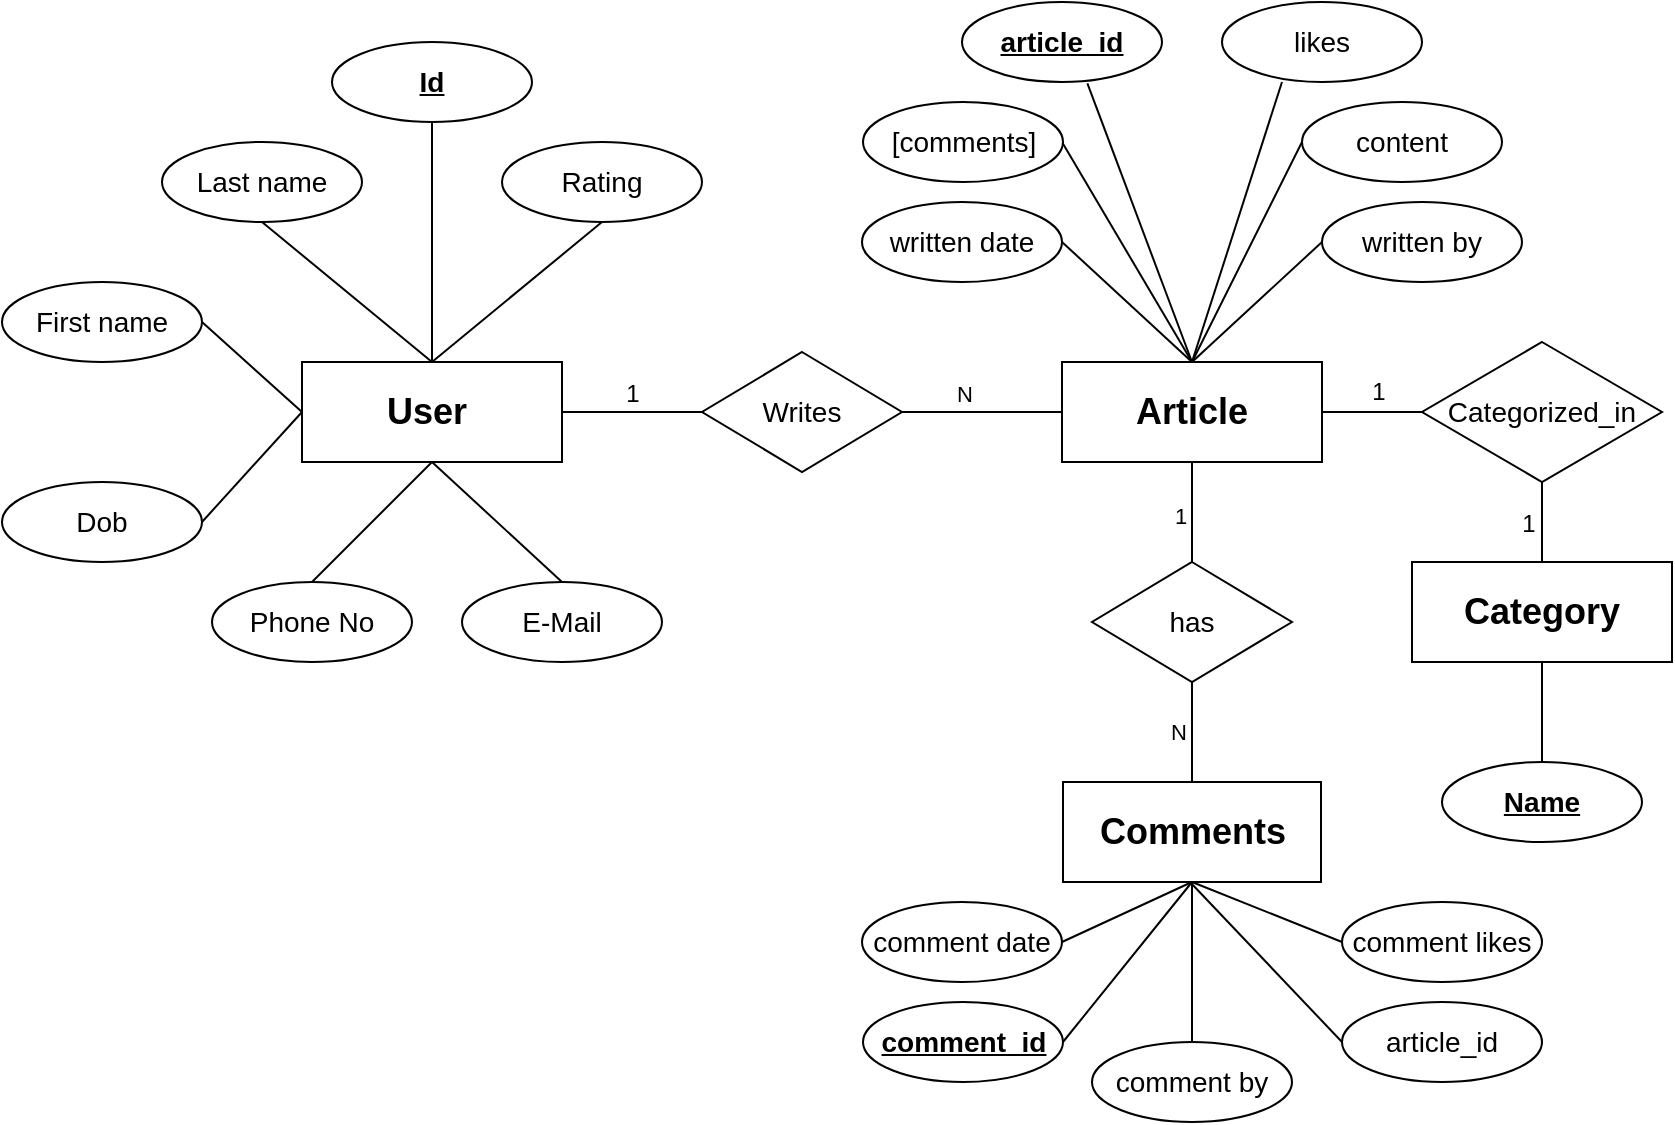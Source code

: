 <mxfile version="24.0.0" type="device">
  <diagram name="Page-1" id="_APaYUxMuzZYLyiA_YeT">
    <mxGraphModel dx="1477" dy="614" grid="1" gridSize="10" guides="1" tooltips="1" connect="1" arrows="1" fold="1" page="1" pageScale="1" pageWidth="850" pageHeight="1100" math="0" shadow="0">
      <root>
        <mxCell id="0" />
        <mxCell id="1" parent="0" />
        <mxCell id="hq5-iCGdHiGfxWnnt3Ot-1" value="&lt;font style=&quot;font-size: 18px;&quot;&gt;&lt;b&gt;User&amp;nbsp;&lt;/b&gt;&lt;/font&gt;" style="whiteSpace=wrap;html=1;align=center;" vertex="1" parent="1">
          <mxGeometry x="370" y="210" width="130" height="50" as="geometry" />
        </mxCell>
        <mxCell id="hq5-iCGdHiGfxWnnt3Ot-3" value="&lt;font style=&quot;font-size: 14px;&quot;&gt;E-Mail&lt;/font&gt;" style="ellipse;whiteSpace=wrap;html=1;align=center;" vertex="1" parent="1">
          <mxGeometry x="450" y="320" width="100" height="40" as="geometry" />
        </mxCell>
        <mxCell id="hq5-iCGdHiGfxWnnt3Ot-4" value="&lt;font style=&quot;font-size: 14px;&quot;&gt;&lt;b&gt;Id&lt;/b&gt;&lt;/font&gt;" style="ellipse;whiteSpace=wrap;html=1;align=center;fontStyle=4;" vertex="1" parent="1">
          <mxGeometry x="385" y="50" width="100" height="40" as="geometry" />
        </mxCell>
        <mxCell id="hq5-iCGdHiGfxWnnt3Ot-5" value="&lt;font style=&quot;font-size: 14px;&quot;&gt;First name&lt;/font&gt;" style="ellipse;whiteSpace=wrap;html=1;align=center;" vertex="1" parent="1">
          <mxGeometry x="220" y="170" width="100" height="40" as="geometry" />
        </mxCell>
        <mxCell id="hq5-iCGdHiGfxWnnt3Ot-6" value="&lt;font style=&quot;font-size: 14px;&quot;&gt;Dob&lt;/font&gt;" style="ellipse;whiteSpace=wrap;html=1;align=center;" vertex="1" parent="1">
          <mxGeometry x="220" y="270" width="100" height="40" as="geometry" />
        </mxCell>
        <mxCell id="hq5-iCGdHiGfxWnnt3Ot-7" value="&lt;font style=&quot;font-size: 14px;&quot;&gt;Last name&lt;/font&gt;" style="ellipse;whiteSpace=wrap;html=1;align=center;" vertex="1" parent="1">
          <mxGeometry x="300" y="100" width="100" height="40" as="geometry" />
        </mxCell>
        <mxCell id="hq5-iCGdHiGfxWnnt3Ot-8" value="&lt;font style=&quot;font-size: 14px;&quot;&gt;Phone No&lt;/font&gt;" style="ellipse;whiteSpace=wrap;html=1;align=center;" vertex="1" parent="1">
          <mxGeometry x="325" y="320" width="100" height="40" as="geometry" />
        </mxCell>
        <mxCell id="hq5-iCGdHiGfxWnnt3Ot-9" value="&lt;font style=&quot;font-size: 14px;&quot;&gt;Rating&lt;/font&gt;" style="ellipse;whiteSpace=wrap;html=1;align=center;" vertex="1" parent="1">
          <mxGeometry x="470" y="100" width="100" height="40" as="geometry" />
        </mxCell>
        <mxCell id="hq5-iCGdHiGfxWnnt3Ot-10" value="" style="endArrow=none;html=1;rounded=0;entryX=0.5;entryY=1;entryDx=0;entryDy=0;" edge="1" parent="1" source="hq5-iCGdHiGfxWnnt3Ot-1" target="hq5-iCGdHiGfxWnnt3Ot-4">
          <mxGeometry relative="1" as="geometry">
            <mxPoint x="340" y="230" as="sourcePoint" />
            <mxPoint x="500" y="230" as="targetPoint" />
          </mxGeometry>
        </mxCell>
        <mxCell id="hq5-iCGdHiGfxWnnt3Ot-12" value="" style="endArrow=none;html=1;rounded=0;entryX=1;entryY=0.5;entryDx=0;entryDy=0;exitX=0;exitY=0.5;exitDx=0;exitDy=0;" edge="1" parent="1" source="hq5-iCGdHiGfxWnnt3Ot-1" target="hq5-iCGdHiGfxWnnt3Ot-6">
          <mxGeometry relative="1" as="geometry">
            <mxPoint x="370" y="230" as="sourcePoint" />
            <mxPoint x="445" y="140" as="targetPoint" />
          </mxGeometry>
        </mxCell>
        <mxCell id="hq5-iCGdHiGfxWnnt3Ot-13" value="" style="endArrow=none;html=1;rounded=0;entryX=1;entryY=0.5;entryDx=0;entryDy=0;exitX=0;exitY=0.5;exitDx=0;exitDy=0;" edge="1" parent="1" source="hq5-iCGdHiGfxWnnt3Ot-1" target="hq5-iCGdHiGfxWnnt3Ot-5">
          <mxGeometry relative="1" as="geometry">
            <mxPoint x="455" y="230" as="sourcePoint" />
            <mxPoint x="455" y="150" as="targetPoint" />
          </mxGeometry>
        </mxCell>
        <mxCell id="hq5-iCGdHiGfxWnnt3Ot-14" value="" style="endArrow=none;html=1;rounded=0;entryX=0.5;entryY=1;entryDx=0;entryDy=0;exitX=0.5;exitY=0;exitDx=0;exitDy=0;" edge="1" parent="1" source="hq5-iCGdHiGfxWnnt3Ot-1" target="hq5-iCGdHiGfxWnnt3Ot-7">
          <mxGeometry relative="1" as="geometry">
            <mxPoint x="465" y="240" as="sourcePoint" />
            <mxPoint x="465" y="160" as="targetPoint" />
          </mxGeometry>
        </mxCell>
        <mxCell id="hq5-iCGdHiGfxWnnt3Ot-15" value="" style="endArrow=none;html=1;rounded=0;entryX=0.5;entryY=1;entryDx=0;entryDy=0;exitX=0.5;exitY=0;exitDx=0;exitDy=0;" edge="1" parent="1" source="hq5-iCGdHiGfxWnnt3Ot-1" target="hq5-iCGdHiGfxWnnt3Ot-9">
          <mxGeometry relative="1" as="geometry">
            <mxPoint x="475" y="250" as="sourcePoint" />
            <mxPoint x="475" y="170" as="targetPoint" />
          </mxGeometry>
        </mxCell>
        <mxCell id="hq5-iCGdHiGfxWnnt3Ot-16" value="" style="endArrow=none;html=1;rounded=0;entryX=0.5;entryY=0;entryDx=0;entryDy=0;exitX=0.5;exitY=1;exitDx=0;exitDy=0;" edge="1" parent="1" source="hq5-iCGdHiGfxWnnt3Ot-1" target="hq5-iCGdHiGfxWnnt3Ot-3">
          <mxGeometry relative="1" as="geometry">
            <mxPoint x="485" y="260" as="sourcePoint" />
            <mxPoint x="485" y="180" as="targetPoint" />
          </mxGeometry>
        </mxCell>
        <mxCell id="hq5-iCGdHiGfxWnnt3Ot-17" value="" style="endArrow=none;html=1;rounded=0;entryX=0.5;entryY=0;entryDx=0;entryDy=0;exitX=0.5;exitY=1;exitDx=0;exitDy=0;" edge="1" parent="1" source="hq5-iCGdHiGfxWnnt3Ot-1" target="hq5-iCGdHiGfxWnnt3Ot-8">
          <mxGeometry relative="1" as="geometry">
            <mxPoint x="495" y="270" as="sourcePoint" />
            <mxPoint x="495" y="190" as="targetPoint" />
          </mxGeometry>
        </mxCell>
        <mxCell id="hq5-iCGdHiGfxWnnt3Ot-18" value="&lt;font style=&quot;font-size: 18px;&quot;&gt;&lt;b&gt;Article&lt;/b&gt;&lt;/font&gt;" style="whiteSpace=wrap;html=1;align=center;" vertex="1" parent="1">
          <mxGeometry x="750" y="210" width="130" height="50" as="geometry" />
        </mxCell>
        <mxCell id="hq5-iCGdHiGfxWnnt3Ot-19" value="&lt;font style=&quot;font-size: 14px;&quot;&gt;Writes&lt;/font&gt;" style="shape=rhombus;perimeter=rhombusPerimeter;whiteSpace=wrap;html=1;align=center;" vertex="1" parent="1">
          <mxGeometry x="570" y="205" width="100" height="60" as="geometry" />
        </mxCell>
        <mxCell id="hq5-iCGdHiGfxWnnt3Ot-20" value="" style="endArrow=none;html=1;rounded=0;entryX=0;entryY=0.5;entryDx=0;entryDy=0;exitX=1;exitY=0.5;exitDx=0;exitDy=0;exitPerimeter=0;" edge="1" parent="1" source="hq5-iCGdHiGfxWnnt3Ot-1" target="hq5-iCGdHiGfxWnnt3Ot-19">
          <mxGeometry relative="1" as="geometry">
            <mxPoint x="490" y="230" as="sourcePoint" />
            <mxPoint x="650" y="230" as="targetPoint" />
          </mxGeometry>
        </mxCell>
        <mxCell id="hq5-iCGdHiGfxWnnt3Ot-36" value="&lt;font style=&quot;font-size: 12px;&quot;&gt;1&lt;/font&gt;" style="edgeLabel;html=1;align=center;verticalAlign=middle;resizable=0;points=[];" vertex="1" connectable="0" parent="hq5-iCGdHiGfxWnnt3Ot-20">
          <mxGeometry x="-0.133" relative="1" as="geometry">
            <mxPoint x="4" y="-9" as="offset" />
          </mxGeometry>
        </mxCell>
        <mxCell id="hq5-iCGdHiGfxWnnt3Ot-21" value="" style="endArrow=none;html=1;rounded=0;entryX=0;entryY=0.5;entryDx=0;entryDy=0;exitX=1;exitY=0.5;exitDx=0;exitDy=0;" edge="1" parent="1" source="hq5-iCGdHiGfxWnnt3Ot-19" target="hq5-iCGdHiGfxWnnt3Ot-18">
          <mxGeometry relative="1" as="geometry">
            <mxPoint x="510" y="245" as="sourcePoint" />
            <mxPoint x="580" y="245" as="targetPoint" />
          </mxGeometry>
        </mxCell>
        <mxCell id="hq5-iCGdHiGfxWnnt3Ot-37" value="N" style="edgeLabel;html=1;align=center;verticalAlign=middle;resizable=0;points=[];" vertex="1" connectable="0" parent="hq5-iCGdHiGfxWnnt3Ot-21">
          <mxGeometry x="-0.267" y="-2" relative="1" as="geometry">
            <mxPoint x="1" y="-11" as="offset" />
          </mxGeometry>
        </mxCell>
        <mxCell id="hq5-iCGdHiGfxWnnt3Ot-23" value="&lt;font style=&quot;font-size: 14px;&quot;&gt;likes&lt;/font&gt;" style="ellipse;whiteSpace=wrap;html=1;align=center;" vertex="1" parent="1">
          <mxGeometry x="830" y="30" width="100" height="40" as="geometry" />
        </mxCell>
        <mxCell id="hq5-iCGdHiGfxWnnt3Ot-24" value="&lt;font style=&quot;font-size: 14px;&quot;&gt;written date&lt;/font&gt;" style="ellipse;whiteSpace=wrap;html=1;align=center;" vertex="1" parent="1">
          <mxGeometry x="650" y="130" width="100" height="40" as="geometry" />
        </mxCell>
        <mxCell id="hq5-iCGdHiGfxWnnt3Ot-25" value="&lt;font style=&quot;font-size: 14px;&quot;&gt;written by&lt;/font&gt;" style="ellipse;whiteSpace=wrap;html=1;align=center;" vertex="1" parent="1">
          <mxGeometry x="880" y="130" width="100" height="40" as="geometry" />
        </mxCell>
        <mxCell id="hq5-iCGdHiGfxWnnt3Ot-26" value="&lt;span style=&quot;font-size: 14px;&quot;&gt;content&lt;/span&gt;" style="ellipse;whiteSpace=wrap;html=1;align=center;" vertex="1" parent="1">
          <mxGeometry x="870" y="80" width="100" height="40" as="geometry" />
        </mxCell>
        <mxCell id="hq5-iCGdHiGfxWnnt3Ot-28" value="&lt;font style=&quot;font-size: 14px;&quot;&gt;&lt;b&gt;article_id&lt;/b&gt;&lt;/font&gt;" style="ellipse;whiteSpace=wrap;html=1;align=center;fontStyle=4;" vertex="1" parent="1">
          <mxGeometry x="700" y="30" width="100" height="40" as="geometry" />
        </mxCell>
        <mxCell id="hq5-iCGdHiGfxWnnt3Ot-30" value="" style="endArrow=none;html=1;rounded=0;entryX=0;entryY=0.5;entryDx=0;entryDy=0;exitX=0.5;exitY=0;exitDx=0;exitDy=0;" edge="1" parent="1" source="hq5-iCGdHiGfxWnnt3Ot-18" target="hq5-iCGdHiGfxWnnt3Ot-25">
          <mxGeometry relative="1" as="geometry">
            <mxPoint x="445" y="220" as="sourcePoint" />
            <mxPoint x="530" y="150" as="targetPoint" />
          </mxGeometry>
        </mxCell>
        <mxCell id="hq5-iCGdHiGfxWnnt3Ot-31" value="" style="endArrow=none;html=1;rounded=0;entryX=0;entryY=0.5;entryDx=0;entryDy=0;exitX=0.5;exitY=0;exitDx=0;exitDy=0;" edge="1" parent="1" source="hq5-iCGdHiGfxWnnt3Ot-18" target="hq5-iCGdHiGfxWnnt3Ot-26">
          <mxGeometry relative="1" as="geometry">
            <mxPoint x="455" y="230" as="sourcePoint" />
            <mxPoint x="540" y="160" as="targetPoint" />
          </mxGeometry>
        </mxCell>
        <mxCell id="hq5-iCGdHiGfxWnnt3Ot-32" value="" style="endArrow=none;html=1;rounded=0;entryX=0.3;entryY=1;entryDx=0;entryDy=0;exitX=0.5;exitY=0;exitDx=0;exitDy=0;entryPerimeter=0;" edge="1" parent="1" source="hq5-iCGdHiGfxWnnt3Ot-18" target="hq5-iCGdHiGfxWnnt3Ot-23">
          <mxGeometry relative="1" as="geometry">
            <mxPoint x="465" y="240" as="sourcePoint" />
            <mxPoint x="550" y="170" as="targetPoint" />
          </mxGeometry>
        </mxCell>
        <mxCell id="hq5-iCGdHiGfxWnnt3Ot-33" value="" style="endArrow=none;html=1;rounded=0;entryX=0.627;entryY=1.017;entryDx=0;entryDy=0;exitX=0.5;exitY=0;exitDx=0;exitDy=0;entryPerimeter=0;" edge="1" parent="1" source="hq5-iCGdHiGfxWnnt3Ot-18" target="hq5-iCGdHiGfxWnnt3Ot-28">
          <mxGeometry relative="1" as="geometry">
            <mxPoint x="475" y="250" as="sourcePoint" />
            <mxPoint x="560" y="180" as="targetPoint" />
          </mxGeometry>
        </mxCell>
        <mxCell id="hq5-iCGdHiGfxWnnt3Ot-34" value="" style="endArrow=none;html=1;rounded=0;entryX=1;entryY=0.5;entryDx=0;entryDy=0;exitX=0.5;exitY=0;exitDx=0;exitDy=0;" edge="1" parent="1" source="hq5-iCGdHiGfxWnnt3Ot-18">
          <mxGeometry relative="1" as="geometry">
            <mxPoint x="485" y="260" as="sourcePoint" />
            <mxPoint x="750" y="100" as="targetPoint" />
          </mxGeometry>
        </mxCell>
        <mxCell id="hq5-iCGdHiGfxWnnt3Ot-35" value="" style="endArrow=none;html=1;rounded=0;entryX=1;entryY=0.5;entryDx=0;entryDy=0;exitX=0.5;exitY=0;exitDx=0;exitDy=0;" edge="1" parent="1" source="hq5-iCGdHiGfxWnnt3Ot-18" target="hq5-iCGdHiGfxWnnt3Ot-24">
          <mxGeometry relative="1" as="geometry">
            <mxPoint x="495" y="270" as="sourcePoint" />
            <mxPoint x="580" y="200" as="targetPoint" />
          </mxGeometry>
        </mxCell>
        <mxCell id="hq5-iCGdHiGfxWnnt3Ot-39" value="&lt;font style=&quot;font-size: 18px;&quot;&gt;&lt;b&gt;Comments&lt;/b&gt;&lt;/font&gt;" style="whiteSpace=wrap;html=1;align=center;" vertex="1" parent="1">
          <mxGeometry x="750.5" y="420" width="129" height="50" as="geometry" />
        </mxCell>
        <mxCell id="hq5-iCGdHiGfxWnnt3Ot-40" value="&lt;font style=&quot;font-size: 14px;&quot;&gt;has&lt;/font&gt;" style="shape=rhombus;perimeter=rhombusPerimeter;whiteSpace=wrap;html=1;align=center;" vertex="1" parent="1">
          <mxGeometry x="765" y="310" width="100" height="60" as="geometry" />
        </mxCell>
        <mxCell id="hq5-iCGdHiGfxWnnt3Ot-41" value="" style="endArrow=none;html=1;rounded=0;entryX=0.5;entryY=0;entryDx=0;entryDy=0;exitX=0.5;exitY=1;exitDx=0;exitDy=0;" edge="1" parent="1" source="hq5-iCGdHiGfxWnnt3Ot-40" target="hq5-iCGdHiGfxWnnt3Ot-39">
          <mxGeometry relative="1" as="geometry">
            <mxPoint x="490" y="230" as="sourcePoint" />
            <mxPoint x="650" y="230" as="targetPoint" />
          </mxGeometry>
        </mxCell>
        <mxCell id="hq5-iCGdHiGfxWnnt3Ot-46" value="N" style="edgeLabel;html=1;align=center;verticalAlign=middle;resizable=0;points=[];" vertex="1" connectable="0" parent="hq5-iCGdHiGfxWnnt3Ot-41">
          <mxGeometry x="-0.002" y="-1" relative="1" as="geometry">
            <mxPoint x="-6" as="offset" />
          </mxGeometry>
        </mxCell>
        <mxCell id="hq5-iCGdHiGfxWnnt3Ot-42" value="" style="endArrow=none;html=1;rounded=0;exitX=0.5;exitY=0;exitDx=0;exitDy=0;entryX=0.5;entryY=1;entryDx=0;entryDy=0;" edge="1" parent="1" source="hq5-iCGdHiGfxWnnt3Ot-40" target="hq5-iCGdHiGfxWnnt3Ot-18">
          <mxGeometry relative="1" as="geometry">
            <mxPoint x="490" y="230" as="sourcePoint" />
            <mxPoint x="650" y="230" as="targetPoint" />
          </mxGeometry>
        </mxCell>
        <mxCell id="hq5-iCGdHiGfxWnnt3Ot-45" value="1" style="edgeLabel;html=1;align=center;verticalAlign=middle;resizable=0;points=[];" vertex="1" connectable="0" parent="hq5-iCGdHiGfxWnnt3Ot-42">
          <mxGeometry x="0.126" y="-2" relative="1" as="geometry">
            <mxPoint x="-8" y="5" as="offset" />
          </mxGeometry>
        </mxCell>
        <mxCell id="hq5-iCGdHiGfxWnnt3Ot-47" value="&lt;font style=&quot;font-size: 14px;&quot;&gt;&lt;b&gt;&lt;u&gt;comment_id&lt;/u&gt;&lt;/b&gt;&lt;/font&gt;" style="ellipse;whiteSpace=wrap;html=1;align=center;" vertex="1" parent="1">
          <mxGeometry x="650.5" y="530" width="100" height="40" as="geometry" />
        </mxCell>
        <mxCell id="hq5-iCGdHiGfxWnnt3Ot-48" value="&lt;font style=&quot;font-size: 14px;&quot;&gt;article_id&lt;/font&gt;" style="ellipse;whiteSpace=wrap;html=1;align=center;" vertex="1" parent="1">
          <mxGeometry x="890" y="530" width="100" height="40" as="geometry" />
        </mxCell>
        <mxCell id="hq5-iCGdHiGfxWnnt3Ot-49" value="&lt;span style=&quot;font-size: 14px;&quot;&gt;comment likes&lt;/span&gt;" style="ellipse;whiteSpace=wrap;html=1;align=center;" vertex="1" parent="1">
          <mxGeometry x="890" y="480" width="100" height="40" as="geometry" />
        </mxCell>
        <mxCell id="hq5-iCGdHiGfxWnnt3Ot-50" value="&lt;font style=&quot;font-size: 14px;&quot;&gt;comment date&lt;/font&gt;" style="ellipse;whiteSpace=wrap;html=1;align=center;" vertex="1" parent="1">
          <mxGeometry x="650" y="480" width="100" height="40" as="geometry" />
        </mxCell>
        <mxCell id="hq5-iCGdHiGfxWnnt3Ot-51" value="&lt;font style=&quot;font-size: 14px;&quot;&gt;comment by&lt;/font&gt;" style="ellipse;whiteSpace=wrap;html=1;align=center;" vertex="1" parent="1">
          <mxGeometry x="765" y="550" width="100" height="40" as="geometry" />
        </mxCell>
        <mxCell id="hq5-iCGdHiGfxWnnt3Ot-52" value="&lt;font style=&quot;font-size: 14px;&quot;&gt;[comments]&lt;/font&gt;" style="ellipse;whiteSpace=wrap;html=1;align=center;" vertex="1" parent="1">
          <mxGeometry x="650.5" y="80" width="100" height="40" as="geometry" />
        </mxCell>
        <mxCell id="hq5-iCGdHiGfxWnnt3Ot-60" value="" style="endArrow=none;html=1;rounded=0;entryX=1;entryY=0.5;entryDx=0;entryDy=0;exitX=0.5;exitY=1;exitDx=0;exitDy=0;" edge="1" parent="1" source="hq5-iCGdHiGfxWnnt3Ot-39" target="hq5-iCGdHiGfxWnnt3Ot-50">
          <mxGeometry relative="1" as="geometry">
            <mxPoint x="580" y="550" as="sourcePoint" />
            <mxPoint x="740" y="550" as="targetPoint" />
          </mxGeometry>
        </mxCell>
        <mxCell id="hq5-iCGdHiGfxWnnt3Ot-61" value="" style="endArrow=none;html=1;rounded=0;entryX=0.5;entryY=1;entryDx=0;entryDy=0;exitX=1;exitY=0.5;exitDx=0;exitDy=0;" edge="1" parent="1" source="hq5-iCGdHiGfxWnnt3Ot-47" target="hq5-iCGdHiGfxWnnt3Ot-39">
          <mxGeometry relative="1" as="geometry">
            <mxPoint x="590" y="560" as="sourcePoint" />
            <mxPoint x="750" y="560" as="targetPoint" />
          </mxGeometry>
        </mxCell>
        <mxCell id="hq5-iCGdHiGfxWnnt3Ot-62" value="" style="endArrow=none;html=1;rounded=0;entryX=0;entryY=0.5;entryDx=0;entryDy=0;" edge="1" parent="1" target="hq5-iCGdHiGfxWnnt3Ot-49">
          <mxGeometry relative="1" as="geometry">
            <mxPoint x="815" y="470" as="sourcePoint" />
            <mxPoint x="760" y="570" as="targetPoint" />
          </mxGeometry>
        </mxCell>
        <mxCell id="hq5-iCGdHiGfxWnnt3Ot-63" value="" style="endArrow=none;html=1;rounded=0;entryX=0;entryY=0.5;entryDx=0;entryDy=0;" edge="1" parent="1" target="hq5-iCGdHiGfxWnnt3Ot-48">
          <mxGeometry relative="1" as="geometry">
            <mxPoint x="814" y="470" as="sourcePoint" />
            <mxPoint x="894.0" y="550.0" as="targetPoint" />
          </mxGeometry>
        </mxCell>
        <mxCell id="hq5-iCGdHiGfxWnnt3Ot-64" value="" style="endArrow=none;html=1;rounded=0;entryX=0.5;entryY=1;entryDx=0;entryDy=0;exitX=0.5;exitY=0;exitDx=0;exitDy=0;" edge="1" parent="1" source="hq5-iCGdHiGfxWnnt3Ot-51" target="hq5-iCGdHiGfxWnnt3Ot-39">
          <mxGeometry relative="1" as="geometry">
            <mxPoint x="620" y="590" as="sourcePoint" />
            <mxPoint x="780" y="590" as="targetPoint" />
          </mxGeometry>
        </mxCell>
        <mxCell id="hq5-iCGdHiGfxWnnt3Ot-65" value="&lt;font style=&quot;font-size: 14px;&quot;&gt;Categorized_in&lt;/font&gt;" style="shape=rhombus;perimeter=rhombusPerimeter;whiteSpace=wrap;html=1;align=center;" vertex="1" parent="1">
          <mxGeometry x="930" y="200" width="120" height="70" as="geometry" />
        </mxCell>
        <mxCell id="hq5-iCGdHiGfxWnnt3Ot-66" value="" style="endArrow=none;html=1;rounded=0;entryX=0;entryY=0.5;entryDx=0;entryDy=0;" edge="1" parent="1" target="hq5-iCGdHiGfxWnnt3Ot-65">
          <mxGeometry relative="1" as="geometry">
            <mxPoint x="880" y="235" as="sourcePoint" />
            <mxPoint x="970" y="240" as="targetPoint" />
          </mxGeometry>
        </mxCell>
        <mxCell id="hq5-iCGdHiGfxWnnt3Ot-67" value="&lt;font style=&quot;font-size: 12px;&quot;&gt;1&lt;/font&gt;" style="edgeLabel;html=1;align=center;verticalAlign=middle;resizable=0;points=[];" vertex="1" connectable="0" parent="hq5-iCGdHiGfxWnnt3Ot-66">
          <mxGeometry x="0.108" y="2" relative="1" as="geometry">
            <mxPoint y="-8" as="offset" />
          </mxGeometry>
        </mxCell>
        <mxCell id="hq5-iCGdHiGfxWnnt3Ot-68" value="&lt;font style=&quot;font-size: 18px;&quot;&gt;&lt;b&gt;Category&lt;/b&gt;&lt;/font&gt;" style="whiteSpace=wrap;html=1;align=center;" vertex="1" parent="1">
          <mxGeometry x="925" y="310" width="130" height="50" as="geometry" />
        </mxCell>
        <mxCell id="hq5-iCGdHiGfxWnnt3Ot-69" value="" style="endArrow=none;html=1;rounded=0;entryX=0.5;entryY=0;entryDx=0;entryDy=0;exitX=0.5;exitY=1;exitDx=0;exitDy=0;" edge="1" parent="1" source="hq5-iCGdHiGfxWnnt3Ot-65" target="hq5-iCGdHiGfxWnnt3Ot-68">
          <mxGeometry relative="1" as="geometry">
            <mxPoint x="680" y="360" as="sourcePoint" />
            <mxPoint x="840" y="360" as="targetPoint" />
          </mxGeometry>
        </mxCell>
        <mxCell id="hq5-iCGdHiGfxWnnt3Ot-70" value="&lt;font style=&quot;font-size: 12px;&quot;&gt;1&lt;/font&gt;" style="edgeLabel;html=1;align=center;verticalAlign=middle;resizable=0;points=[];" vertex="1" connectable="0" parent="hq5-iCGdHiGfxWnnt3Ot-69">
          <mxGeometry x="-0.286" y="2" relative="1" as="geometry">
            <mxPoint x="-9" y="6" as="offset" />
          </mxGeometry>
        </mxCell>
        <mxCell id="hq5-iCGdHiGfxWnnt3Ot-71" value="&lt;font style=&quot;font-size: 14px;&quot;&gt;&lt;b&gt;Name&lt;/b&gt;&lt;/font&gt;" style="ellipse;whiteSpace=wrap;html=1;align=center;fontStyle=4;" vertex="1" parent="1">
          <mxGeometry x="940" y="410" width="100" height="40" as="geometry" />
        </mxCell>
        <mxCell id="hq5-iCGdHiGfxWnnt3Ot-72" value="" style="endArrow=none;html=1;rounded=0;entryX=0.5;entryY=0;entryDx=0;entryDy=0;" edge="1" parent="1" source="hq5-iCGdHiGfxWnnt3Ot-68" target="hq5-iCGdHiGfxWnnt3Ot-71">
          <mxGeometry relative="1" as="geometry">
            <mxPoint x="620" y="380" as="sourcePoint" />
            <mxPoint x="780" y="380" as="targetPoint" />
          </mxGeometry>
        </mxCell>
      </root>
    </mxGraphModel>
  </diagram>
</mxfile>
